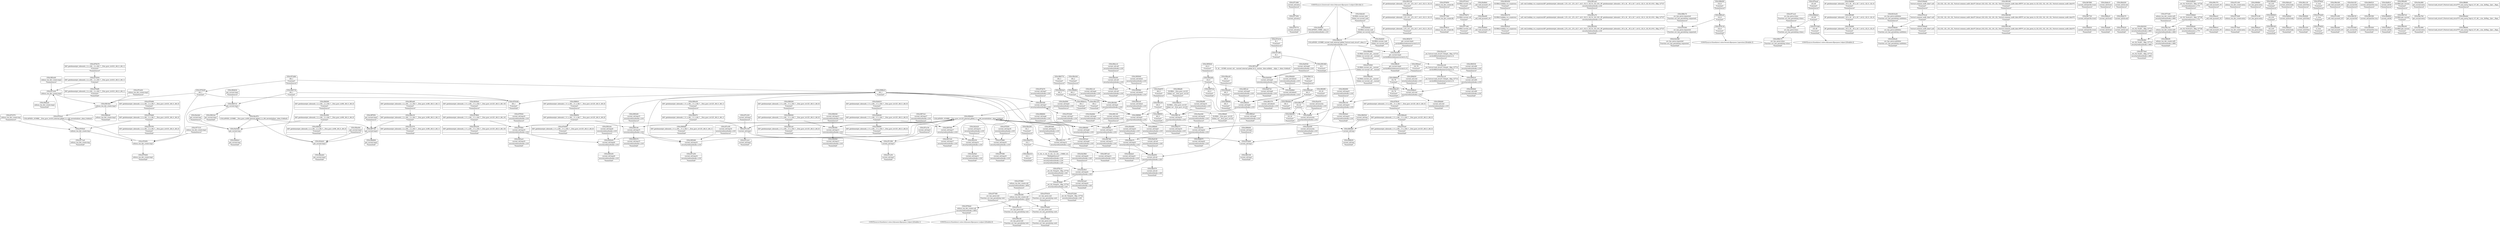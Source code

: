 digraph {
	CE0x3f71d60 [shape=record,shape=Mrecord,label="{CE0x3f71d60|current_sid:entry|*SummSource*}"]
	CE0x3f72830 [shape=record,shape=Mrecord,label="{CE0x3f72830|i64*_getelementptr_inbounds_(_2_x_i64_,_2_x_i64_*___llvm_gcov_ctr410,_i64_0,_i64_1)|*Constant*}"]
	CE0x3f72db0 [shape=record,shape=Mrecord,label="{CE0x3f72db0|i64_1|*Constant*|*SummSource*}"]
	CE0x3f9ab70 [shape=record,shape=Mrecord,label="{CE0x3f9ab70|current_sid:tmp10|security/selinux/hooks.c,218|*SummSink*}"]
	CE0x3f9c0b0 [shape=record,shape=Mrecord,label="{CE0x3f9c0b0|current_sid:tmp4|security/selinux/hooks.c,218}"]
	CE0x3f88cb0 [shape=record,shape=Mrecord,label="{CE0x3f88cb0|selinux_tun_dev_create:tmp3|*SummSink*}"]
	CE0x3f95940 [shape=record,shape=Mrecord,label="{CE0x3f95940|current_sid:tobool|security/selinux/hooks.c,218|*SummSource*}"]
	CE0x3f97b60 [shape=record,shape=Mrecord,label="{CE0x3f97b60|current_sid:tmp12|security/selinux/hooks.c,218|*SummSource*}"]
	CE0x3f92ab0 [shape=record,shape=Mrecord,label="{CE0x3f92ab0|i8*_getelementptr_inbounds_(_25_x_i8_,_25_x_i8_*_.str3,_i32_0,_i32_0)|*Constant*}"]
	CE0x3f843a0 [shape=record,shape=Mrecord,label="{CE0x3f843a0|get_current:tmp1|*SummSink*}"]
	CE0x3f767f0 [shape=record,shape=Mrecord,label="{CE0x3f767f0|i64*_getelementptr_inbounds_(_2_x_i64_,_2_x_i64_*___llvm_gcov_ctr410,_i64_0,_i64_0)|*Constant*|*SummSink*}"]
	CE0x3f84c30 [shape=record,shape=Mrecord,label="{CE0x3f84c30|i64*_getelementptr_inbounds_(_2_x_i64_,_2_x_i64_*___llvm_gcov_ctr98,_i64_0,_i64_1)|*Constant*}"]
	CE0x3fa3630 [shape=record,shape=Mrecord,label="{CE0x3fa3630|get_current:tmp4|./arch/x86/include/asm/current.h,14}"]
	CE0x3f8fb60 [shape=record,shape=Mrecord,label="{CE0x3f8fb60|current_sid:tmp5|security/selinux/hooks.c,218|*SummSink*}"]
	CE0x3fa38c0 [shape=record,shape=Mrecord,label="{CE0x3fa38c0|current_sid:tmp24|security/selinux/hooks.c,220}"]
	CE0x3f770b0 [shape=record,shape=Mrecord,label="{CE0x3f770b0|selinux_tun_dev_create:bb}"]
	"CONST[source:0(mediator),value:2(dynamic)][purpose:{object}][SnkIdx:1]"
	CE0x3f76950 [shape=record,shape=Mrecord,label="{CE0x3f76950|selinux_tun_dev_create:bb|*SummSource*}"]
	"CONST[source:2(external),value:2(dynamic)][purpose:{subject}][SrcIdx:1]"
	CE0x3f92610 [shape=record,shape=Mrecord,label="{CE0x3f92610|i64_3|*Constant*|*SummSink*}"]
	CE0x3faa0d0 [shape=record,shape=Mrecord,label="{CE0x3faa0d0|current_sid:security|security/selinux/hooks.c,218|*SummSink*}"]
	CE0x3fa8ab0 [shape=record,shape=Mrecord,label="{CE0x3fa8ab0|GLOBAL:current_task|Global_var:current_task}"]
	CE0x3f77a90 [shape=record,shape=Mrecord,label="{CE0x3f77a90|GLOBAL:current_sid|*Constant*|*SummSink*}"]
	CE0x3fa8cd0 [shape=record,shape=Mrecord,label="{CE0x3fa8cd0|GLOBAL:current_task|Global_var:current_task|*SummSource*}"]
	CE0x3fab970 [shape=record,shape=Mrecord,label="{CE0x3fab970|i64_0|*Constant*|*SummSource*}"]
	CE0x3f7c330 [shape=record,shape=Mrecord,label="{CE0x3f7c330|current_sid:tmp2}"]
	CE0x3fbee80 [shape=record,shape=Mrecord,label="{CE0x3fbee80|_call_void_mcount()_#3}"]
	CE0x3fa9fc0 [shape=record,shape=Mrecord,label="{CE0x3fa9fc0|current_sid:security|security/selinux/hooks.c,218}"]
	CE0x3fa9380 [shape=record,shape=Mrecord,label="{CE0x3fa9380|current_sid:tmp8|security/selinux/hooks.c,218}"]
	CE0x3f96f90 [shape=record,shape=Mrecord,label="{CE0x3f96f90|i64*_getelementptr_inbounds_(_11_x_i64_,_11_x_i64_*___llvm_gcov_ctr125,_i64_0,_i64_9)|*Constant*|*SummSink*}"]
	CE0x3f93370 [shape=record,shape=Mrecord,label="{CE0x3f93370|GLOBAL:lockdep_rcu_suspicious|*Constant*}"]
	CE0x3f91b50 [shape=record,shape=Mrecord,label="{CE0x3f91b50|_call_void_lockdep_rcu_suspicious(i8*_getelementptr_inbounds_(_25_x_i8_,_25_x_i8_*_.str3,_i32_0,_i32_0),_i32_218,_i8*_getelementptr_inbounds_(_45_x_i8_,_45_x_i8_*_.str12,_i32_0,_i32_0))_#10,_!dbg_!27727|security/selinux/hooks.c,218|*SummSink*}"]
	"CONST[source:0(mediator),value:0(static)][purpose:{operation}][SnkIdx:3]"
	CE0x3f72570 [shape=record,shape=Mrecord,label="{CE0x3f72570|selinux_tun_dev_create:tmp|*SummSource*}"]
	CE0x3f827f0 [shape=record,shape=Mrecord,label="{CE0x3f827f0|i32_22|*Constant*}"]
	CE0x3f7baa0 [shape=record,shape=Mrecord,label="{CE0x3f7baa0|i16_49|*Constant*|*SummSource*}"]
	CE0x3f80ce0 [shape=record,shape=Mrecord,label="{CE0x3f80ce0|i32_8|*Constant*}"]
	CE0x3f74aa0 [shape=record,shape=Mrecord,label="{CE0x3f74aa0|avc_has_perm:tclass|Function::avc_has_perm&Arg::tclass::}"]
	CE0x3f83ca0 [shape=record,shape=Mrecord,label="{CE0x3f83ca0|i64*_getelementptr_inbounds_(_11_x_i64_,_11_x_i64_*___llvm_gcov_ctr125,_i64_0,_i64_6)|*Constant*|*SummSink*}"]
	CE0x3fa6880 [shape=record,shape=Mrecord,label="{CE0x3fa6880|i8*_getelementptr_inbounds_(_45_x_i8_,_45_x_i8_*_.str12,_i32_0,_i32_0)|*Constant*|*SummSource*}"]
	CE0x3fad4b0 [shape=record,shape=Mrecord,label="{CE0x3fad4b0|0:_i32,_4:_i32,_8:_i32,_12:_i32,_:_CMRE_4,8_|*MultipleSource*|security/selinux/hooks.c,218|security/selinux/hooks.c,218|security/selinux/hooks.c,220}"]
	CE0x3f86c70 [shape=record,shape=Mrecord,label="{CE0x3f86c70|avc_has_perm:requested|Function::avc_has_perm&Arg::requested::|*SummSource*}"]
	CE0x3f9c040 [shape=record,shape=Mrecord,label="{CE0x3f9c040|i64_2|*Constant*|*SummSource*}"]
	CE0x3fab6b0 [shape=record,shape=Mrecord,label="{CE0x3fab6b0|current_sid:tmp4|security/selinux/hooks.c,218|*SummSink*}"]
	CE0x3f798d0 [shape=record,shape=Mrecord,label="{CE0x3f798d0|_ret_i32_%tmp24,_!dbg_!27742|security/selinux/hooks.c,220}"]
	CE0x5633e30 [shape=record,shape=Mrecord,label="{CE0x5633e30|avc_has_perm:auditdata|Function::avc_has_perm&Arg::auditdata::|*SummSource*}"]
	CE0x3f93e50 [shape=record,shape=Mrecord,label="{CE0x3f93e50|current_sid:tmp20|security/selinux/hooks.c,218|*SummSink*}"]
	CE0x3fa3370 [shape=record,shape=Mrecord,label="{CE0x3fa3370|i64*_getelementptr_inbounds_(_2_x_i64_,_2_x_i64_*___llvm_gcov_ctr98,_i64_0,_i64_1)|*Constant*|*SummSink*}"]
	CE0x3f76c10 [shape=record,shape=Mrecord,label="{CE0x3f76c10|_ret_i32_%tmp24,_!dbg_!27742|security/selinux/hooks.c,220|*SummSource*}"]
	CE0x3f9b880 [shape=record,shape=Mrecord,label="{CE0x3f9b880|GLOBAL:current_sid.__warned|Global_var:current_sid.__warned|*SummSource*}"]
	CE0x3f7f380 [shape=record,shape=Mrecord,label="{CE0x3f7f380|current_sid:tmp18|security/selinux/hooks.c,218|*SummSink*}"]
	CE0x3f82690 [shape=record,shape=Mrecord,label="{CE0x3f82690|current_sid:tmp21|security/selinux/hooks.c,218|*SummSource*}"]
	CE0x3f86360 [shape=record,shape=Mrecord,label="{CE0x3f86360|i32_(i32,_i32,_i16,_i32,_%struct.common_audit_data*)*_bitcast_(i32_(i32,_i32,_i16,_i32,_%struct.common_audit_data.495*)*_avc_has_perm_to_i32_(i32,_i32,_i16,_i32,_%struct.common_audit_data*)*)|*Constant*}"]
	CE0x3f942c0 [shape=record,shape=Mrecord,label="{CE0x3f942c0|current_sid:call4|security/selinux/hooks.c,218}"]
	CE0x3fb7890 [shape=record,shape=Mrecord,label="{CE0x3fb7890|current_sid:land.lhs.true2|*SummSource*}"]
	CE0x3f93a50 [shape=record,shape=Mrecord,label="{CE0x3f93a50|i64*_getelementptr_inbounds_(_11_x_i64_,_11_x_i64_*___llvm_gcov_ctr125,_i64_0,_i64_10)|*Constant*|*SummSink*}"]
	CE0x3f98d40 [shape=record,shape=Mrecord,label="{CE0x3f98d40|current_sid:tmp1|*SummSource*}"]
	CE0x3f979f0 [shape=record,shape=Mrecord,label="{CE0x3f979f0|current_sid:tmp11|security/selinux/hooks.c,218|*SummSink*}"]
	CE0x3f83fd0 [shape=record,shape=Mrecord,label="{CE0x3f83fd0|current_sid:tmp13|security/selinux/hooks.c,218}"]
	CE0x3fa5440 [shape=record,shape=Mrecord,label="{CE0x3fa5440|get_current:tmp}"]
	CE0x3f82f70 [shape=record,shape=Mrecord,label="{CE0x3f82f70|i64*_getelementptr_inbounds_(_11_x_i64_,_11_x_i64_*___llvm_gcov_ctr125,_i64_0,_i64_1)|*Constant*}"]
	CE0x3f834a0 [shape=record,shape=Mrecord,label="{CE0x3f834a0|current_sid:tmp6|security/selinux/hooks.c,218|*SummSink*}"]
	CE0x3f84040 [shape=record,shape=Mrecord,label="{CE0x3f84040|current_sid:tmp13|security/selinux/hooks.c,218|*SummSource*}"]
	CE0x3fbe070 [shape=record,shape=Mrecord,label="{CE0x3fbe070|i32_1|*Constant*}"]
	CE0x3faa5d0 [shape=record,shape=Mrecord,label="{CE0x3faa5d0|current_sid:tmp22|security/selinux/hooks.c,218|*SummSource*}"]
	CE0x3fa3f00 [shape=record,shape=Mrecord,label="{CE0x3fa3f00|i64*_getelementptr_inbounds_(_2_x_i64_,_2_x_i64_*___llvm_gcov_ctr98,_i64_0,_i64_0)|*Constant*}"]
	CE0x5ef9a40 [shape=record,shape=Mrecord,label="{CE0x5ef9a40|avc_has_perm:auditdata|Function::avc_has_perm&Arg::auditdata::|*SummSink*}"]
	CE0x3f82ea0 [shape=record,shape=Mrecord,label="{CE0x3f82ea0|selinux_tun_dev_create:tmp2|*SummSink*}"]
	CE0x3f83b70 [shape=record,shape=Mrecord,label="{CE0x3f83b70|get_current:tmp4|./arch/x86/include/asm/current.h,14|*SummSource*}"]
	CE0x3f8f1a0 [shape=record,shape=Mrecord,label="{CE0x3f8f1a0|current_sid:tmp9|security/selinux/hooks.c,218|*SummSource*}"]
	CE0x3f97000 [shape=record,shape=Mrecord,label="{CE0x3f97000|current_sid:tmp17|security/selinux/hooks.c,218}"]
	CE0x3fa8e80 [shape=record,shape=Mrecord,label="{CE0x3fa8e80|current_sid:if.end|*SummSink*}"]
	CE0x3fbdb70 [shape=record,shape=Mrecord,label="{CE0x3fbdb70|current_sid:tmp22|security/selinux/hooks.c,218|*SummSink*}"]
	CE0x3f91ae0 [shape=record,shape=Mrecord,label="{CE0x3f91ae0|_call_void_lockdep_rcu_suspicious(i8*_getelementptr_inbounds_(_25_x_i8_,_25_x_i8_*_.str3,_i32_0,_i32_0),_i32_218,_i8*_getelementptr_inbounds_(_45_x_i8_,_45_x_i8_*_.str12,_i32_0,_i32_0))_#10,_!dbg_!27727|security/selinux/hooks.c,218|*SummSource*}"]
	CE0x3f7fce0 [shape=record,shape=Mrecord,label="{CE0x3f7fce0|i64*_getelementptr_inbounds_(_11_x_i64_,_11_x_i64_*___llvm_gcov_ctr125,_i64_0,_i64_0)|*Constant*|*SummSink*}"]
	CE0x3fb4270 [shape=record,shape=Mrecord,label="{CE0x3fb4270|current_sid:do.end}"]
	CE0x3f7f930 [shape=record,shape=Mrecord,label="{CE0x3f7f930|current_sid:tmp19|security/selinux/hooks.c,218|*SummSource*}"]
	CE0x5358bb0 [shape=record,shape=Mrecord,label="{CE0x5358bb0|_ret_i32_%retval.0,_!dbg_!27728|security/selinux/avc.c,775}"]
	CE0x3faa450 [shape=record,shape=Mrecord,label="{CE0x3faa450|current_sid:tmp22|security/selinux/hooks.c,218}"]
	CE0x3f9aec0 [shape=record,shape=Mrecord,label="{CE0x3f9aec0|_call_void_mcount()_#3}"]
	CE0x3f752d0 [shape=record,shape=Mrecord,label="{CE0x3f752d0|selinux_tun_dev_create:entry}"]
	CE0x3fa9720 [shape=record,shape=Mrecord,label="{CE0x3fa9720|current_sid:tmp8|security/selinux/hooks.c,218|*SummSink*}"]
	CE0x3f95200 [shape=record,shape=Mrecord,label="{CE0x3f95200|current_sid:tmp15|security/selinux/hooks.c,218|*SummSource*}"]
	CE0x3f9b6a0 [shape=record,shape=Mrecord,label="{CE0x3f9b6a0|i16_49|*Constant*}"]
	CE0x3f80c70 [shape=record,shape=Mrecord,label="{CE0x3f80c70|avc_has_perm:tclass|Function::avc_has_perm&Arg::tclass::|*SummSink*}"]
	CE0x3f79770 [shape=record,shape=Mrecord,label="{CE0x3f79770|current_sid:entry|*SummSink*}"]
	CE0x3fbdee0 [shape=record,shape=Mrecord,label="{CE0x3fbdee0|current_sid:tmp23|security/selinux/hooks.c,218|*SummSink*}"]
	CE0x3f782d0 [shape=record,shape=Mrecord,label="{CE0x3f782d0|i64_1|*Constant*}"]
	CE0x3f79400 [shape=record,shape=Mrecord,label="{CE0x3f79400|selinux_tun_dev_create:tmp1|*SummSink*}"]
	CE0x3f86600 [shape=record,shape=Mrecord,label="{CE0x3f86600|current_sid:tmp6|security/selinux/hooks.c,218|*SummSource*}"]
	CE0x3f84520 [shape=record,shape=Mrecord,label="{CE0x3f84520|current_sid:tmp|*SummSource*}"]
	CE0x3fa8e10 [shape=record,shape=Mrecord,label="{CE0x3fa8e10|current_sid:if.end|*SummSource*}"]
	CE0x3f93450 [shape=record,shape=Mrecord,label="{CE0x3f93450|GLOBAL:lockdep_rcu_suspicious|*Constant*|*SummSource*}"]
	CE0x3f721d0 [shape=record,shape=Mrecord,label="{CE0x3f721d0|avc_has_perm:entry}"]
	CE0x3f85df0 [shape=record,shape=Mrecord,label="{CE0x3f85df0|i8*_getelementptr_inbounds_(_45_x_i8_,_45_x_i8_*_.str12,_i32_0,_i32_0)|*Constant*}"]
	CE0x3f86fc0 [shape=record,shape=Mrecord,label="{CE0x3f86fc0|i64*_getelementptr_inbounds_(_11_x_i64_,_11_x_i64_*___llvm_gcov_ctr125,_i64_0,_i64_8)|*Constant*|*SummSource*}"]
	CE0x3f77210 [shape=record,shape=Mrecord,label="{CE0x3f77210|selinux_tun_dev_create:tmp1|*SummSource*}"]
	CE0x3f91660 [shape=record,shape=Mrecord,label="{CE0x3f91660|i8_1|*Constant*|*SummSink*}"]
	CE0x3f89840 [shape=record,shape=Mrecord,label="{CE0x3f89840|i32_218|*Constant*}"]
	CE0x3f84bc0 [shape=record,shape=Mrecord,label="{CE0x3f84bc0|avc_has_perm:entry|*SummSink*}"]
	CE0x3f835d0 [shape=record,shape=Mrecord,label="{CE0x3f835d0|current_sid:tmp7|security/selinux/hooks.c,218}"]
	CE0x3f7bf50 [shape=record,shape=Mrecord,label="{CE0x3f7bf50|selinux_tun_dev_create:tmp1}"]
	CE0x3f91f00 [shape=record,shape=Mrecord,label="{CE0x3f91f00|selinux_tun_dev_create:call|security/selinux/hooks.c,4652}"]
	CE0x3f78220 [shape=record,shape=Mrecord,label="{CE0x3f78220|current_sid:do.end|*SummSink*}"]
	CE0x3fb8a40 [shape=record,shape=Mrecord,label="{CE0x3fb8a40|i64*_getelementptr_inbounds_(_11_x_i64_,_11_x_i64_*___llvm_gcov_ctr125,_i64_0,_i64_0)|*Constant*}"]
	CE0x3f91c60 [shape=record,shape=Mrecord,label="{CE0x3f91c60|i32_(i32,_i32,_i16,_i32,_%struct.common_audit_data*)*_bitcast_(i32_(i32,_i32,_i16,_i32,_%struct.common_audit_data.495*)*_avc_has_perm_to_i32_(i32,_i32,_i16,_i32,_%struct.common_audit_data*)*)|*Constant*|*SummSink*}"]
	CE0x3f7f4b0 [shape=record,shape=Mrecord,label="{CE0x3f7f4b0|current_sid:tmp19|security/selinux/hooks.c,218}"]
	CE0x3f83ad0 [shape=record,shape=Mrecord,label="{CE0x3f83ad0|i64*_getelementptr_inbounds_(_2_x_i64_,_2_x_i64_*___llvm_gcov_ctr98,_i64_0,_i64_1)|*Constant*|*SummSource*}"]
	CE0x3f91a70 [shape=record,shape=Mrecord,label="{CE0x3f91a70|_call_void_lockdep_rcu_suspicious(i8*_getelementptr_inbounds_(_25_x_i8_,_25_x_i8_*_.str3,_i32_0,_i32_0),_i32_218,_i8*_getelementptr_inbounds_(_45_x_i8_,_45_x_i8_*_.str12,_i32_0,_i32_0))_#10,_!dbg_!27727|security/selinux/hooks.c,218}"]
	CE0x3f784e0 [shape=record,shape=Mrecord,label="{CE0x3f784e0|selinux_tun_dev_create:call|security/selinux/hooks.c,4652|*SummSink*}"]
	CE0x3fb0ac0 [shape=record,shape=Mrecord,label="{CE0x3fb0ac0|current_sid:do.body|*SummSink*}"]
	CE0x3f80d50 [shape=record,shape=Mrecord,label="{CE0x3f80d50|i32_8|*Constant*|*SummSource*}"]
	CE0x3fb3020 [shape=record,shape=Mrecord,label="{CE0x3fb3020|_ret_i32_%call1,_!dbg_!27714|security/selinux/hooks.c,4661|*SummSource*}"]
	CE0x3f90000 [shape=record,shape=Mrecord,label="{CE0x3f90000|i64*_getelementptr_inbounds_(_11_x_i64_,_11_x_i64_*___llvm_gcov_ctr125,_i64_0,_i64_6)|*Constant*}"]
	CE0x3f79b70 [shape=record,shape=Mrecord,label="{CE0x3f79b70|GLOBAL:current_sid|*Constant*}"]
	CE0x3f9dc30 [shape=record,shape=Mrecord,label="{CE0x3f9dc30|COLLAPSED:_GCMRE_current_task_external_global_%struct.task_struct*:_elem_0::|security/selinux/hooks.c,218}"]
	CE0x3facc20 [shape=record,shape=Mrecord,label="{CE0x3facc20|_ret_%struct.task_struct*_%tmp4,_!dbg_!27714|./arch/x86/include/asm/current.h,14}"]
	CE0x3fb1c30 [shape=record,shape=Mrecord,label="{CE0x3fb1c30|current_sid:if.then|*SummSource*}"]
	CE0x3f7ce50 [shape=record,shape=Mrecord,label="{CE0x3f7ce50|current_sid:tmp16|security/selinux/hooks.c,218|*SummSink*}"]
	CE0x5358b40 [shape=record,shape=Mrecord,label="{CE0x5358b40|avc_has_perm:auditdata|Function::avc_has_perm&Arg::auditdata::}"]
	CE0x3faa030 [shape=record,shape=Mrecord,label="{CE0x3faa030|current_sid:security|security/selinux/hooks.c,218|*SummSource*}"]
	CE0x3f862f0 [shape=record,shape=Mrecord,label="{CE0x3f862f0|selinux_tun_dev_create:call1|security/selinux/hooks.c,4661|*SummSink*}"]
	CE0x3f77e00 [shape=record,shape=Mrecord,label="{CE0x3f77e00|selinux_tun_dev_create:call1|security/selinux/hooks.c,4661|*SummSource*}"]
	CE0x3fbe650 [shape=record,shape=Mrecord,label="{CE0x3fbe650|current_sid:sid|security/selinux/hooks.c,220}"]
	CE0x3f9a9f0 [shape=record,shape=Mrecord,label="{CE0x3f9a9f0|current_sid:tmp10|security/selinux/hooks.c,218|*SummSource*}"]
	CE0x3f9c230 [shape=record,shape=Mrecord,label="{CE0x3f9c230|i64_0|*Constant*}"]
	CE0x3fa68f0 [shape=record,shape=Mrecord,label="{CE0x3fa68f0|i8*_getelementptr_inbounds_(_45_x_i8_,_45_x_i8_*_.str12,_i32_0,_i32_0)|*Constant*|*SummSink*}"]
	CE0x3f722b0 [shape=record,shape=Mrecord,label="{CE0x3f722b0|_ret_i32_%tmp24,_!dbg_!27742|security/selinux/hooks.c,220|*SummSink*}"]
	CE0x3f81570 [shape=record,shape=Mrecord,label="{CE0x3f81570|current_sid:tobool1|security/selinux/hooks.c,218|*SummSink*}"]
	CE0x3f84fb0 [shape=record,shape=Mrecord,label="{CE0x3f84fb0|avc_has_perm:entry|*SummSource*}"]
	CE0x3f9eab0 [shape=record,shape=Mrecord,label="{CE0x3f9eab0|i64_5|*Constant*}"]
	CE0x3f9c370 [shape=record,shape=Mrecord,label="{CE0x3f9c370|_call_void_mcount()_#3|*SummSource*}"]
	CE0x3fad560 [shape=record,shape=Mrecord,label="{CE0x3fad560|current_sid:tmp5|security/selinux/hooks.c,218|*SummSource*}"]
	CE0x3f847c0 [shape=record,shape=Mrecord,label="{CE0x3f847c0|get_current:tmp1}"]
	CE0x3f7b950 [shape=record,shape=Mrecord,label="{CE0x3f7b950|i64*_getelementptr_inbounds_(_11_x_i64_,_11_x_i64_*___llvm_gcov_ctr125,_i64_0,_i64_8)|*Constant*|*SummSink*}"]
	CE0x3f98b50 [shape=record,shape=Mrecord,label="{CE0x3f98b50|current_sid:tmp|*SummSink*}"]
	CE0x3f76480 [shape=record,shape=Mrecord,label="{CE0x3f76480|i64*_getelementptr_inbounds_(_2_x_i64_,_2_x_i64_*___llvm_gcov_ctr410,_i64_0,_i64_0)|*Constant*|*SummSource*}"]
	CE0x3f768a0 [shape=record,shape=Mrecord,label="{CE0x3f768a0|avc_has_perm:ssid|Function::avc_has_perm&Arg::ssid::|*SummSink*}"]
	CE0x3fb1d30 [shape=record,shape=Mrecord,label="{CE0x3fb1d30|current_sid:if.then|*SummSink*}"]
	CE0x3f83a00 [shape=record,shape=Mrecord,label="{CE0x3f83a00|selinux_tun_dev_create:tmp2|*SummSource*}"]
	CE0x3fa9540 [shape=record,shape=Mrecord,label="{CE0x3fa9540|current_sid:tmp8|security/selinux/hooks.c,218|*SummSource*}"]
	CE0x3fa9cf0 [shape=record,shape=Mrecord,label="{CE0x3fa9cf0|i32_22|*Constant*|*SummSink*}"]
	CE0x5c8c580 [shape=record,shape=Mrecord,label="{CE0x5c8c580|avc_has_perm:requested|Function::avc_has_perm&Arg::requested::|*SummSink*}"]
	CE0x3f95190 [shape=record,shape=Mrecord,label="{CE0x3f95190|current_sid:tmp15|security/selinux/hooks.c,218}"]
	CE0x3f93b30 [shape=record,shape=Mrecord,label="{CE0x3f93b30|current_sid:tmp20|security/selinux/hooks.c,218}"]
	CE0x3f90a50 [shape=record,shape=Mrecord,label="{CE0x3f90a50|i64*_getelementptr_inbounds_(_11_x_i64_,_11_x_i64_*___llvm_gcov_ctr125,_i64_0,_i64_1)|*Constant*|*SummSource*}"]
	CE0x3f92ce0 [shape=record,shape=Mrecord,label="{CE0x3f92ce0|current_sid:tobool|security/selinux/hooks.c,218|*SummSink*}"]
	CE0x3f7ec10 [shape=record,shape=Mrecord,label="{CE0x3f7ec10|avc_has_perm:tsid|Function::avc_has_perm&Arg::tsid::}"]
	CE0x3f7b6a0 [shape=record,shape=Mrecord,label="{CE0x3f7b6a0|i1_true|*Constant*|*SummSource*}"]
	CE0x3f7a1f0 [shape=record,shape=Mrecord,label="{CE0x3f7a1f0|current_sid:tmp3|*SummSink*}"]
	CE0x3f97430 [shape=record,shape=Mrecord,label="{CE0x3f97430|current_sid:tmp17|security/selinux/hooks.c,218|*SummSink*}"]
	CE0x3f7c430 [shape=record,shape=Mrecord,label="{CE0x3f7c430|current_sid:tmp2|*SummSource*}"]
	CE0x3f77bf0 [shape=record,shape=Mrecord,label="{CE0x3f77bf0|avc_has_perm:tsid|Function::avc_has_perm&Arg::tsid::|*SummSource*}"]
	CE0x3f7a300 [shape=record,shape=Mrecord,label="{CE0x3f7a300|_call_void_mcount()_#3}"]
	CE0x3fa3c50 [shape=record,shape=Mrecord,label="{CE0x3fa3c50|get_current:bb|*SummSource*}"]
	CE0x3fb6510 [shape=record,shape=Mrecord,label="{CE0x3fb6510|current_sid:land.lhs.true|*SummSource*}"]
	CE0x3fbede0 [shape=record,shape=Mrecord,label="{CE0x3fbede0|get_current:tmp3|*SummSink*}"]
	CE0x3f924a0 [shape=record,shape=Mrecord,label="{CE0x3f924a0|i64_3|*Constant*}"]
	CE0x3f7d3d0 [shape=record,shape=Mrecord,label="{CE0x3f7d3d0|current_sid:tmp7|security/selinux/hooks.c,218|*SummSink*}"]
	CE0x3f95480 [shape=record,shape=Mrecord,label="{CE0x3f95480|current_sid:tmp16|security/selinux/hooks.c,218}"]
	CE0x3f94d20 [shape=record,shape=Mrecord,label="{CE0x3f94d20|current_sid:tobool1|security/selinux/hooks.c,218|*SummSource*}"]
	CE0x3f97ce0 [shape=record,shape=Mrecord,label="{CE0x3f97ce0|current_sid:tmp12|security/selinux/hooks.c,218|*SummSink*}"]
	CE0x3f8f850 [shape=record,shape=Mrecord,label="{CE0x3f8f850|i64_0|*Constant*|*SummSink*}"]
	CE0x3f8a440 [shape=record,shape=Mrecord,label="{CE0x3f8a440|current_sid:call|security/selinux/hooks.c,218}"]
	CE0x3f9ba00 [shape=record,shape=Mrecord,label="{CE0x3f9ba00|GLOBAL:current_sid.__warned|Global_var:current_sid.__warned|*SummSink*}"]
	CE0x3f9ddd0 [shape=record,shape=Mrecord,label="{CE0x3f9ddd0|current_sid:cred|security/selinux/hooks.c,218|*SummSink*}"]
	CE0x3f78430 [shape=record,shape=Mrecord,label="{CE0x3f78430|avc_has_perm:ssid|Function::avc_has_perm&Arg::ssid::|*SummSource*}"]
	CE0x3f8f980 [shape=record,shape=Mrecord,label="{CE0x3f8f980|current_sid:tmp5|security/selinux/hooks.c,218}"]
	CE0x3f83190 [shape=record,shape=Mrecord,label="{CE0x3f83190|current_sid:tmp1|*SummSink*}"]
	CE0x3f9c120 [shape=record,shape=Mrecord,label="{CE0x3f9c120|i64_2|*Constant*|*SummSink*}"]
	CE0x3f7ed20 [shape=record,shape=Mrecord,label="{CE0x3f7ed20|selinux_tun_dev_create:tmp3|*SummSource*}"]
	CE0x3f78380 [shape=record,shape=Mrecord,label="{CE0x3f78380|avc_has_perm:requested|Function::avc_has_perm&Arg::requested::}"]
	CE0x3f724c0 [shape=record,shape=Mrecord,label="{CE0x3f724c0|GLOBAL:current_sid|*Constant*|*SummSource*}"]
	CE0x3f7f800 [shape=record,shape=Mrecord,label="{CE0x3f7f800|i64*_getelementptr_inbounds_(_11_x_i64_,_11_x_i64_*___llvm_gcov_ctr125,_i64_0,_i64_10)|*Constant*}"]
	CE0x3f7c160 [shape=record,shape=Mrecord,label="{CE0x3f7c160|selinux_tun_dev_create:entry|*SummSource*}"]
	CE0x5358a60 [shape=record,shape=Mrecord,label="{CE0x5358a60|%struct.common_audit_data*_null|*Constant*|*SummSource*}"]
	CE0x3f71ec0 [shape=record,shape=Mrecord,label="{CE0x3f71ec0|avc_has_perm:tclass|Function::avc_has_perm&Arg::tclass::|*SummSource*}"]
	CE0x3fd4730 [shape=record,shape=Mrecord,label="{CE0x3fd4730|i64_1|*Constant*}"]
	CE0x3f95640 [shape=record,shape=Mrecord,label="{CE0x3f95640|i32_0|*Constant*|*SummSource*}"]
	CE0x3fbf150 [shape=record,shape=Mrecord,label="{CE0x3fbf150|get_current:bb}"]
	CE0x3f86480 [shape=record,shape=Mrecord,label="{CE0x3f86480|current_sid:tmp6|security/selinux/hooks.c,218}"]
	CE0x3fb7720 [shape=record,shape=Mrecord,label="{CE0x3fb7720|current_sid:land.lhs.true2}"]
	CE0x3f984c0 [shape=record,shape=Mrecord,label="{CE0x3f984c0|_call_void_mcount()_#3|*SummSink*}"]
	CE0x3f94530 [shape=record,shape=Mrecord,label="{CE0x3f94530|current_sid:call4|security/selinux/hooks.c,218|*SummSource*}"]
	CE0x3fb0a20 [shape=record,shape=Mrecord,label="{CE0x3fb0a20|current_sid:do.body|*SummSource*}"]
	CE0x3f76f60 [shape=record,shape=Mrecord,label="{CE0x3f76f60|selinux_tun_dev_create:call|security/selinux/hooks.c,4652|*SummSource*}"]
	CE0x3fcbdc0 [shape=record,shape=Mrecord,label="{CE0x3fcbdc0|get_current:tmp3}"]
	CE0x3f776e0 [shape=record,shape=Mrecord,label="{CE0x3f776e0|selinux_tun_dev_create:entry|*SummSink*}"]
	CE0x3f89a60 [shape=record,shape=Mrecord,label="{CE0x3f89a60|i32_218|*Constant*|*SummSource*}"]
	CE0x3f7cf80 [shape=record,shape=Mrecord,label="{CE0x3f7cf80|i8_1|*Constant*}"]
	CE0x3fa96b0 [shape=record,shape=Mrecord,label="{CE0x3fa96b0|current_sid:tobool1|security/selinux/hooks.c,218}"]
	CE0x3faf810 [shape=record,shape=Mrecord,label="{CE0x3faf810|current_sid:bb|*SummSource*}"]
	CE0x3f9bfb0 [shape=record,shape=Mrecord,label="{CE0x3f9bfb0|i64_2|*Constant*}"]
	CE0x3ff77e0 [shape=record,shape=Mrecord,label="{CE0x3ff77e0|get_current:tmp2}"]
	CE0x3f840b0 [shape=record,shape=Mrecord,label="{CE0x3f840b0|current_sid:tmp13|security/selinux/hooks.c,218|*SummSink*}"]
	CE0x3f84620 [shape=record,shape=Mrecord,label="{CE0x3f84620|COLLAPSED:_GCMRE___llvm_gcov_ctr125_internal_global_11_x_i64_zeroinitializer:_elem_0:default:}"]
	CE0x5ef9ab0 [shape=record,shape=Mrecord,label="{CE0x5ef9ab0|_ret_i32_%retval.0,_!dbg_!27728|security/selinux/avc.c,775|*SummSink*}"]
	CE0x3fbe290 [shape=record,shape=Mrecord,label="{CE0x3fbe290|i32_1|*Constant*|*SummSource*}"]
	CE0x3fa5c50 [shape=record,shape=Mrecord,label="{CE0x3fa5c50|current_sid:tmp14|security/selinux/hooks.c,218}"]
	CE0x3f939a0 [shape=record,shape=Mrecord,label="{CE0x3f939a0|i64*_getelementptr_inbounds_(_11_x_i64_,_11_x_i64_*___llvm_gcov_ctr125,_i64_0,_i64_10)|*Constant*|*SummSource*}"]
	CE0x3f8efc0 [shape=record,shape=Mrecord,label="{CE0x3f8efc0|current_sid:tmp9|security/selinux/hooks.c,218}"]
	CE0x3f9d9c0 [shape=record,shape=Mrecord,label="{CE0x3f9d9c0|i32_78|*Constant*}"]
	CE0x3fbf280 [shape=record,shape=Mrecord,label="{CE0x3fbf280|i64*_getelementptr_inbounds_(_2_x_i64_,_2_x_i64_*___llvm_gcov_ctr98,_i64_0,_i64_0)|*Constant*|*SummSource*}"]
	CE0x3fa3dd0 [shape=record,shape=Mrecord,label="{CE0x3fa3dd0|get_current:bb|*SummSink*}"]
	CE0x3f98bc0 [shape=record,shape=Mrecord,label="{CE0x3f98bc0|i64_1|*Constant*}"]
	CE0x3f7e8c0 [shape=record,shape=Mrecord,label="{CE0x3f7e8c0|current_sid:call|security/selinux/hooks.c,218|*SummSink*}"]
	CE0x3f947e0 [shape=record,shape=Mrecord,label="{CE0x3f947e0|GLOBAL:get_current|*Constant*}"]
	CE0x3f84830 [shape=record,shape=Mrecord,label="{CE0x3f84830|get_current:tmp1|*SummSource*}"]
	CE0x3f76270 [shape=record,shape=Mrecord,label="{CE0x3f76270|i64*_getelementptr_inbounds_(_2_x_i64_,_2_x_i64_*___llvm_gcov_ctr410,_i64_0,_i64_1)|*Constant*|*SummSource*}"]
	CE0x3fa3aa0 [shape=record,shape=Mrecord,label="{CE0x3fa3aa0|current_sid:tmp24|security/selinux/hooks.c,220|*SummSink*}"]
	CE0x3f90200 [shape=record,shape=Mrecord,label="{CE0x3f90200|i64*_getelementptr_inbounds_(_11_x_i64_,_11_x_i64_*___llvm_gcov_ctr125,_i64_0,_i64_6)|*Constant*|*SummSource*}"]
	CE0x3f8fa80 [shape=record,shape=Mrecord,label="{CE0x3f8fa80|GLOBAL:__llvm_gcov_ctr125|Global_var:__llvm_gcov_ctr125|*SummSource*}"]
	CE0x3f76130 [shape=record,shape=Mrecord,label="{CE0x3f76130|i32_8|*Constant*|*SummSink*}"]
	CE0x3f93ac0 [shape=record,shape=Mrecord,label="{CE0x3f93ac0|current_sid:tmp19|security/selinux/hooks.c,218|*SummSink*}"]
	CE0x3fac7b0 [shape=record,shape=Mrecord,label="{CE0x3fac7b0|get_current:entry}"]
	CE0x3fb8930 [shape=record,shape=Mrecord,label="{CE0x3fb8930|current_sid:land.lhs.true2|*SummSink*}"]
	CE0x3f79610 [shape=record,shape=Mrecord,label="{CE0x3f79610|selinux_tun_dev_create:bb|*SummSink*}"]
	CE0x3ff8cf0 [shape=record,shape=Mrecord,label="{CE0x3ff8cf0|get_current:tmp4|./arch/x86/include/asm/current.h,14|*SummSink*}"]
	CE0x3f77d50 [shape=record,shape=Mrecord,label="{CE0x3f77d50|current_sid:entry}"]
	CE0x3fd46c0 [shape=record,shape=Mrecord,label="{CE0x3fd46c0|get_current:tmp|*SummSink*}"]
	CE0x3f9a1c0 [shape=record,shape=Mrecord,label="{CE0x3f9a1c0|current_sid:call|security/selinux/hooks.c,218|*SummSource*}"]
	CE0x5ef9b20 [shape=record,shape=Mrecord,label="{CE0x5ef9b20|_ret_i32_%retval.0,_!dbg_!27728|security/selinux/avc.c,775|*SummSource*}"]
	CE0x3f9da30 [shape=record,shape=Mrecord,label="{CE0x3f9da30|i32_78|*Constant*|*SummSink*}"]
	CE0x3f97ee0 [shape=record,shape=Mrecord,label="{CE0x3f97ee0|0:_i8,_:_GCMR_current_sid.__warned_internal_global_i8_0,_section_.data.unlikely_,_align_1:_elem_0:default:}"]
	CE0x3f765e0 [shape=record,shape=Mrecord,label="{CE0x3f765e0|selinux_tun_dev_create:tmp}"]
	CE0x3fbdd60 [shape=record,shape=Mrecord,label="{CE0x3fbdd60|current_sid:tmp23|security/selinux/hooks.c,218|*SummSource*}"]
	CE0x3fed8e0 [shape=record,shape=Mrecord,label="{CE0x3fed8e0|_call_void_mcount()_#3|*SummSource*}"]
	CE0x3f7d150 [shape=record,shape=Mrecord,label="{CE0x3f7d150|i8_1|*Constant*|*SummSource*}"]
	CE0x3faf8e0 [shape=record,shape=Mrecord,label="{CE0x3faf8e0|current_sid:bb|*SummSink*}"]
	CE0x3fa39b0 [shape=record,shape=Mrecord,label="{CE0x3fa39b0|current_sid:tmp24|security/selinux/hooks.c,220|*SummSource*}"]
	CE0x3f96ec0 [shape=record,shape=Mrecord,label="{CE0x3f96ec0|current_sid:if.end}"]
	CE0x3f94a80 [shape=record,shape=Mrecord,label="{CE0x3f94a80|GLOBAL:get_current|*Constant*|*SummSource*}"]
	CE0x3f94c00 [shape=record,shape=Mrecord,label="{CE0x3f94c00|GLOBAL:get_current|*Constant*|*SummSink*}"]
	CE0x3f7b4d0 [shape=record,shape=Mrecord,label="{CE0x3f7b4d0|i1_true|*Constant*}"]
	CE0x3f844b0 [shape=record,shape=Mrecord,label="{CE0x3f844b0|current_sid:tmp}"]
	CE0x3f9ec60 [shape=record,shape=Mrecord,label="{CE0x3f9ec60|avc_has_perm:tsid|Function::avc_has_perm&Arg::tsid::|*SummSink*}"]
	CE0x3f77ca0 [shape=record,shape=Mrecord,label="{CE0x3f77ca0|selinux_tun_dev_create:tmp|*SummSink*}"]
	CE0x3f7c2c0 [shape=record,shape=Mrecord,label="{CE0x3f7c2c0|current_sid:tmp2|*SummSink*}"]
	CE0x3f7f060 [shape=record,shape=Mrecord,label="{CE0x3f7f060|current_sid:tmp18|security/selinux/hooks.c,218}"]
	CE0x3f8f090 [shape=record,shape=Mrecord,label="{CE0x3f8f090|i64_5|*Constant*|*SummSink*}"]
	CE0x3f8f130 [shape=record,shape=Mrecord,label="{CE0x3f8f130|current_sid:tmp10|security/selinux/hooks.c,218}"]
	CE0x3f931d0 [shape=record,shape=Mrecord,label="{CE0x3f931d0|i8*_getelementptr_inbounds_(_25_x_i8_,_25_x_i8_*_.str3,_i32_0,_i32_0)|*Constant*|*SummSource*}"]
	CE0x3ff8df0 [shape=record,shape=Mrecord,label="{CE0x3ff8df0|%struct.task_struct*_(%struct.task_struct**)*_asm_movq_%gs:$_1:P_,$0_,_r,im,_dirflag_,_fpsr_,_flags_|*SummSource*}"]
	CE0x3f7c590 [shape=record,shape=Mrecord,label="{CE0x3f7c590|current_sid:tmp3}"]
	CE0x3fa8d40 [shape=record,shape=Mrecord,label="{CE0x3fa8d40|GLOBAL:current_task|Global_var:current_task|*SummSink*}"]
	CE0x3faccc0 [shape=record,shape=Mrecord,label="{CE0x3faccc0|_ret_%struct.task_struct*_%tmp4,_!dbg_!27714|./arch/x86/include/asm/current.h,14|*SummSink*}"]
	CE0x3fb5400 [shape=record,shape=Mrecord,label="{CE0x3fb5400|current_sid:land.lhs.true|*SummSink*}"]
	CE0x3f86f50 [shape=record,shape=Mrecord,label="{CE0x3f86f50|i64*_getelementptr_inbounds_(_11_x_i64_,_11_x_i64_*___llvm_gcov_ctr125,_i64_0,_i64_8)|*Constant*}"]
	CE0x3f93260 [shape=record,shape=Mrecord,label="{CE0x3f93260|i8*_getelementptr_inbounds_(_25_x_i8_,_25_x_i8_*_.str3,_i32_0,_i32_0)|*Constant*|*SummSink*}"]
	CE0x3f829f0 [shape=record,shape=Mrecord,label="{CE0x3f829f0|i32_22|*Constant*|*SummSource*}"]
	CE0x3f8d990 [shape=record,shape=Mrecord,label="{CE0x3f8d990|get_current:tmp2|*SummSink*}"]
	CE0x3f73c40 [shape=record,shape=Mrecord,label="{CE0x3f73c40|selinux_tun_dev_create:tmp2}"]
	CE0x3fbed40 [shape=record,shape=Mrecord,label="{CE0x3fbed40|get_current:tmp3|*SummSource*}"]
	CE0x3fbe410 [shape=record,shape=Mrecord,label="{CE0x3fbe410|i32_1|*Constant*|*SummSink*}"]
	CE0x3f8a4b0 [shape=record,shape=Mrecord,label="{CE0x3f8a4b0|_call_void_mcount()_#3|*SummSink*}"]
	CE0x38770e0 [shape=record,shape=Mrecord,label="{CE0x38770e0|_ret_i32_%call1,_!dbg_!27714|security/selinux/hooks.c,4661|*SummSink*}"]
	CE0x3fb0b90 [shape=record,shape=Mrecord,label="{CE0x3fb0b90|current_sid:if.then}"]
	CE0x3f8a3d0 [shape=record,shape=Mrecord,label="{CE0x3f8a3d0|_call_void_mcount()_#3|*SummSource*}"]
	CE0x3fbda70 [shape=record,shape=Mrecord,label="{CE0x3fbda70|current_sid:tmp23|security/selinux/hooks.c,218}"]
	CE0x3f7cc90 [shape=record,shape=Mrecord,label="{CE0x3f7cc90|current_sid:tmp16|security/selinux/hooks.c,218|*SummSource*}"]
	CE0x3fbe570 [shape=record,shape=Mrecord,label="{CE0x3fbe570|current_sid:sid|security/selinux/hooks.c,220|*SummSink*}"]
	CE0x3fa6b40 [shape=record,shape=Mrecord,label="{CE0x3fa6b40|i64*_getelementptr_inbounds_(_11_x_i64_,_11_x_i64_*___llvm_gcov_ctr125,_i64_0,_i64_9)|*Constant*}"]
	CE0x3f7bdf0 [shape=record,shape=Mrecord,label="{CE0x3f7bdf0|i64*_getelementptr_inbounds_(_2_x_i64_,_2_x_i64_*___llvm_gcov_ctr410,_i64_0,_i64_1)|*Constant*|*SummSink*}"]
	CE0x3f79eb0 [shape=record,shape=Mrecord,label="{CE0x3f79eb0|current_sid:tmp1}"]
	CE0x3f973c0 [shape=record,shape=Mrecord,label="{CE0x3f973c0|current_sid:tmp17|security/selinux/hooks.c,218|*SummSource*}"]
	CE0x3f7f200 [shape=record,shape=Mrecord,label="{CE0x3f7f200|current_sid:tmp18|security/selinux/hooks.c,218|*SummSource*}"]
	CE0x3faca10 [shape=record,shape=Mrecord,label="{CE0x3faca10|_ret_%struct.task_struct*_%tmp4,_!dbg_!27714|./arch/x86/include/asm/current.h,14|*SummSource*}"]
	CE0x3f9e7c0 [shape=record,shape=Mrecord,label="{CE0x3f9e7c0|i64_4|*Constant*|*SummSource*}"]
	CE0x3f95270 [shape=record,shape=Mrecord,label="{CE0x3f95270|current_sid:tmp15|security/selinux/hooks.c,218|*SummSink*}"]
	CE0x3fa9eb0 [shape=record,shape=Mrecord,label="{CE0x3fa9eb0|COLLAPSED:_CMRE:_elem_0::|security/selinux/hooks.c,218}"]
	CE0x3f8faf0 [shape=record,shape=Mrecord,label="{CE0x3f8faf0|GLOBAL:__llvm_gcov_ctr125|Global_var:__llvm_gcov_ctr125|*SummSink*}"]
	CE0x3f7a150 [shape=record,shape=Mrecord,label="{CE0x3f7a150|current_sid:tmp3|*SummSource*}"]
	CE0x3fad140 [shape=record,shape=Mrecord,label="{CE0x3fad140|current_sid:sid|security/selinux/hooks.c,220|*SummSource*}"]
	CE0x3fbf4a0 [shape=record,shape=Mrecord,label="{CE0x3fbf4a0|i64*_getelementptr_inbounds_(_2_x_i64_,_2_x_i64_*___llvm_gcov_ctr98,_i64_0,_i64_0)|*Constant*|*SummSink*}"]
	CE0x3f9e140 [shape=record,shape=Mrecord,label="{CE0x3f9e140|current_sid:tmp21|security/selinux/hooks.c,218}"]
	CE0x3faf9a0 [shape=record,shape=Mrecord,label="{CE0x3faf9a0|current_sid:do.body}"]
	CE0x3f9ede0 [shape=record,shape=Mrecord,label="{CE0x3f9ede0|%struct.task_struct*_(%struct.task_struct**)*_asm_movq_%gs:$_1:P_,$0_,_r,im,_dirflag_,_fpsr_,_flags_}"]
	"CONST[source:0(mediator),value:2(dynamic)][purpose:{object}][SnkIdx:2]"
	CE0x3f8a1b0 [shape=record,shape=Mrecord,label="{CE0x3f8a1b0|selinux_tun_dev_create:call1|security/selinux/hooks.c,4661}"]
	CE0x3fa5fa0 [shape=record,shape=Mrecord,label="{CE0x3fa5fa0|current_sid:tmp14|security/selinux/hooks.c,218|*SummSink*}"]
	CE0x3ff7850 [shape=record,shape=Mrecord,label="{CE0x3ff7850|get_current:tmp2|*SummSource*}"]
	CE0x3f792a0 [shape=record,shape=Mrecord,label="{CE0x3f792a0|COLLAPSED:_GCMRE___llvm_gcov_ctr410_internal_global_2_x_i64_zeroinitializer:_elem_0:default:}"]
	CE0x3f93cb0 [shape=record,shape=Mrecord,label="{CE0x3f93cb0|current_sid:tmp20|security/selinux/hooks.c,218|*SummSource*}"]
	CE0x3f7d500 [shape=record,shape=Mrecord,label="{CE0x3f7d500|GLOBAL:current_sid.__warned|Global_var:current_sid.__warned}"]
	CE0x3f761a0 [shape=record,shape=Mrecord,label="{CE0x3f761a0|%struct.common_audit_data*_null|*Constant*}"]
	CE0x3f946b0 [shape=record,shape=Mrecord,label="{CE0x3f946b0|current_sid:call4|security/selinux/hooks.c,218|*SummSink*}"]
	CE0x3fed9e0 [shape=record,shape=Mrecord,label="{CE0x3fed9e0|_call_void_mcount()_#3|*SummSink*}"]
	CE0x3f959b0 [shape=record,shape=Mrecord,label="{CE0x3f959b0|current_sid:tobool|security/selinux/hooks.c,218}"]
	"CONST[source:0(mediator),value:2(dynamic)][purpose:{subject}][SnkIdx:0]"
	CE0x3fa6d10 [shape=record,shape=Mrecord,label="{CE0x3fa6d10|i64*_getelementptr_inbounds_(_11_x_i64_,_11_x_i64_*___llvm_gcov_ctr125,_i64_0,_i64_9)|*Constant*|*SummSource*}"]
	CE0x3f9dd30 [shape=record,shape=Mrecord,label="{CE0x3f9dd30|current_sid:cred|security/selinux/hooks.c,218|*SummSource*}"]
	CE0x3f811f0 [shape=record,shape=Mrecord,label="{CE0x3f811f0|current_sid:tmp11|security/selinux/hooks.c,218|*SummSource*}"]
	CE0x3f9ea40 [shape=record,shape=Mrecord,label="{CE0x3f9ea40|i64_5|*Constant*|*SummSource*}"]
	CE0x3fac860 [shape=record,shape=Mrecord,label="{CE0x3fac860|get_current:entry|*SummSource*}"]
	CE0x3ff8e80 [shape=record,shape=Mrecord,label="{CE0x3ff8e80|%struct.task_struct*_(%struct.task_struct**)*_asm_movq_%gs:$_1:P_,$0_,_r,im,_dirflag_,_fpsr_,_flags_|*SummSink*}"]
	CE0x3f934c0 [shape=record,shape=Mrecord,label="{CE0x3f934c0|GLOBAL:lockdep_rcu_suspicious|*Constant*|*SummSink*}"]
	CE0x3f91bf0 [shape=record,shape=Mrecord,label="{CE0x3f91bf0|i32_(i32,_i32,_i16,_i32,_%struct.common_audit_data*)*_bitcast_(i32_(i32,_i32,_i16,_i32,_%struct.common_audit_data.495*)*_avc_has_perm_to_i32_(i32,_i32,_i16,_i32,_%struct.common_audit_data*)*)|*Constant*|*SummSource*}"]
	CE0x3f763d0 [shape=record,shape=Mrecord,label="{CE0x3f763d0|i64_1|*Constant*|*SummSink*}"]
	CE0x3fec8e0 [shape=record,shape=Mrecord,label="{CE0x3fec8e0|get_current:tmp|*SummSource*}"]
	CE0x3f90bb0 [shape=record,shape=Mrecord,label="{CE0x3f90bb0|i64*_getelementptr_inbounds_(_11_x_i64_,_11_x_i64_*___llvm_gcov_ctr125,_i64_0,_i64_1)|*Constant*|*SummSink*}"]
	CE0x3fa5e20 [shape=record,shape=Mrecord,label="{CE0x3fa5e20|current_sid:tmp14|security/selinux/hooks.c,218|*SummSource*}"]
	CE0x3f81370 [shape=record,shape=Mrecord,label="{CE0x3f81370|current_sid:tmp12|security/selinux/hooks.c,218}"]
	CE0x3f957a0 [shape=record,shape=Mrecord,label="{CE0x3f957a0|i32_0|*Constant*|*SummSink*}"]
	CE0x3f8f2a0 [shape=record,shape=Mrecord,label="{CE0x3f8f2a0|current_sid:tmp9|security/selinux/hooks.c,218|*SummSink*}"]
	CE0x3f828e0 [shape=record,shape=Mrecord,label="{CE0x3f828e0|current_sid:tmp21|security/selinux/hooks.c,218|*SummSink*}"]
	CE0x3fb5390 [shape=record,shape=Mrecord,label="{CE0x3fb5390|current_sid:land.lhs.true}"]
	CE0x3f72360 [shape=record,shape=Mrecord,label="{CE0x3f72360|i16_49|*Constant*|*SummSink*}"]
	CE0x3f9c1c0 [shape=record,shape=Mrecord,label="{CE0x3f9c1c0|current_sid:tmp4|security/selinux/hooks.c,218|*SummSource*}"]
	CE0x3fac980 [shape=record,shape=Mrecord,label="{CE0x3fac980|get_current:entry|*SummSink*}"]
	CE0x3f78dd0 [shape=record,shape=Mrecord,label="{CE0x3f78dd0|i64*_getelementptr_inbounds_(_2_x_i64_,_2_x_i64_*___llvm_gcov_ctr410,_i64_0,_i64_0)|*Constant*}"]
	CE0x3f9daa0 [shape=record,shape=Mrecord,label="{CE0x3f9daa0|i32_78|*Constant*|*SummSource*}"]
	CE0x3fb4200 [shape=record,shape=Mrecord,label="{CE0x3fb4200|current_sid:do.end|*SummSource*}"]
	CE0x3f8fa10 [shape=record,shape=Mrecord,label="{CE0x3f8fa10|GLOBAL:__llvm_gcov_ctr125|Global_var:__llvm_gcov_ctr125}"]
	CE0x5358ad0 [shape=record,shape=Mrecord,label="{CE0x5358ad0|%struct.common_audit_data*_null|*Constant*|*SummSink*}"]
	CE0x3f80fe0 [shape=record,shape=Mrecord,label="{CE0x3f80fe0|current_sid:tmp11|security/selinux/hooks.c,218}"]
	CE0x3f85c90 [shape=record,shape=Mrecord,label="{CE0x3f85c90|i32_218|*Constant*|*SummSink*}"]
	CE0x3f7b820 [shape=record,shape=Mrecord,label="{CE0x3f7b820|i1_true|*Constant*|*SummSink*}"]
	CE0x3f7bd40 [shape=record,shape=Mrecord,label="{CE0x3f7bd40|avc_has_perm:ssid|Function::avc_has_perm&Arg::ssid::}"]
	CE0x3f94e80 [shape=record,shape=Mrecord,label="{CE0x3f94e80|i64_4|*Constant*}"]
	CE0x3f819e0 [shape=record,shape=Mrecord,label="{CE0x3f819e0|selinux_tun_dev_create:tmp3}"]
	CE0x3fb2fb0 [shape=record,shape=Mrecord,label="{CE0x3fb2fb0|_ret_i32_%call1,_!dbg_!27714|security/selinux/hooks.c,4661}"]
	CE0x3f7fb30 [shape=record,shape=Mrecord,label="{CE0x3f7fb30|i64*_getelementptr_inbounds_(_11_x_i64_,_11_x_i64_*___llvm_gcov_ctr125,_i64_0,_i64_0)|*Constant*|*SummSource*}"]
	CE0x3f7d270 [shape=record,shape=Mrecord,label="{CE0x3f7d270|current_sid:tmp7|security/selinux/hooks.c,218|*SummSource*}"]
	CE0x3f80770 [shape=record,shape=Mrecord,label="{CE0x3f80770|i64_3|*Constant*|*SummSource*}"]
	CE0x3f9e8d0 [shape=record,shape=Mrecord,label="{CE0x3f9e8d0|i64_4|*Constant*|*SummSink*}"]
	CE0x3f9a2d0 [shape=record,shape=Mrecord,label="{CE0x3f9a2d0|i32_0|*Constant*}"]
	CE0x3fec870 [shape=record,shape=Mrecord,label="{CE0x3fec870|COLLAPSED:_GCMRE___llvm_gcov_ctr98_internal_global_2_x_i64_zeroinitializer:_elem_0:default:}"]
	CE0x3fb6600 [shape=record,shape=Mrecord,label="{CE0x3fb6600|current_sid:bb}"]
	CE0x3f9dbc0 [shape=record,shape=Mrecord,label="{CE0x3f9dbc0|current_sid:cred|security/selinux/hooks.c,218}"]
	CE0x3fb6600 -> CE0x3faf8e0
	CE0x3f9dbc0 -> CE0x3f9ddd0
	CE0x3f8a1b0 -> CE0x3f862f0
	CE0x3f77e00 -> CE0x3f8a1b0
	CE0x3f81370 -> CE0x3f84620
	CE0x3f9d9c0 -> CE0x3f9da30
	CE0x3faf9a0 -> CE0x3fb0ac0
	CE0x3f8a3d0 -> CE0x3f7a300
	CE0x3f9dc30 -> CE0x3faa450
	CE0x3f95190 -> CE0x3f95270
	CE0x3f9eab0 -> CE0x3f8f090
	CE0x3f71d60 -> CE0x3f77d50
	CE0x3f9c230 -> CE0x3f8f850
	CE0x3fb4270 -> CE0x3f78220
	CE0x3f7c590 -> CE0x3f7a1f0
	CE0x3f7ed20 -> CE0x3f819e0
	CE0x3f72db0 -> CE0x3f98bc0
	CE0x3fad560 -> CE0x3f8f980
	CE0x3fa6880 -> CE0x3f85df0
	CE0x3fbed40 -> CE0x3fcbdc0
	CE0x3f9d9c0 -> CE0x3f9dbc0
	CE0x3f79eb0 -> CE0x3f84620
	CE0x3fb7720 -> CE0x3fb8930
	CE0x3f8f980 -> CE0x3f86480
	CE0x3f79eb0 -> CE0x3f83190
	CE0x3f827f0 -> CE0x3fa9cf0
	CE0x3f76f60 -> CE0x3f91f00
	CE0x3f92ab0 -> CE0x3f93260
	CE0x3f8fa80 -> CE0x3f8fa10
	CE0x3f724c0 -> CE0x3f79b70
	CE0x3f959b0 -> CE0x3f9c0b0
	CE0x3f98bc0 -> CE0x3f81370
	CE0x3f9e140 -> CE0x3fa9fc0
	CE0x3fa3630 -> CE0x3facc20
	CE0x3fb1c30 -> CE0x3fb0b90
	CE0x3f7f200 -> CE0x3f7f060
	CE0x3f9a1c0 -> CE0x3f8a440
	CE0x3f7d500 -> CE0x3fa9380
	CE0x3fbda70 -> CE0x3fbdee0
	CE0x3f819e0 -> CE0x3f88cb0
	CE0x3f7f800 -> CE0x3f7f4b0
	CE0x3f798d0 -> CE0x3f722b0
	CE0x3f91a70 -> CE0x3f91b50
	CE0x3f98bc0 -> CE0x3f79eb0
	CE0x3f84620 -> CE0x3f95190
	CE0x3f86fc0 -> CE0x3f86f50
	CE0x3f98bc0 -> CE0x3f7f060
	CE0x3f77d50 -> CE0x3f79770
	CE0x3f84c30 -> CE0x3ff77e0
	CE0x3f73c40 -> CE0x3f82ea0
	CE0x3f84620 -> CE0x3f86480
	CE0x3f79b70 -> CE0x3f77a90
	CE0x3f827f0 -> CE0x3fa9fc0
	CE0x3f782d0 -> CE0x3f819e0
	CE0x3f84620 -> CE0x3f7f4b0
	CE0x3f7cf80 -> CE0x3f97ee0
	CE0x3fbee80 -> CE0x3fed9e0
	CE0x3fb4200 -> CE0x3fb4270
	CE0x3f90a50 -> CE0x3f82f70
	CE0x3f94e80 -> CE0x3f8efc0
	CE0x3f844b0 -> CE0x3f79eb0
	CE0x3fbe650 -> CE0x3fa38c0
	CE0x3faa5d0 -> CE0x3faa450
	CE0x3faca10 -> CE0x3facc20
	CE0x3f770b0 -> CE0x3f79610
	CE0x3f84620 -> CE0x3f7c330
	CE0x3f942c0 -> CE0x3f9dbc0
	CE0x3fa9380 -> CE0x3fa9720
	CE0x3f8fa10 -> CE0x3f8f980
	CE0x3f97ee0 -> CE0x3fa9380
	CE0x3f94530 -> CE0x3f942c0
	CE0x5633e30 -> CE0x5358b40
	CE0x3fa9eb0 -> CE0x3faa450
	CE0x3f7b6a0 -> CE0x3f7b4d0
	CE0x3f752d0 -> CE0x3f776e0
	CE0x3f931d0 -> CE0x3f92ab0
	CE0x3f9bfb0 -> CE0x3f9c120
	CE0x3f7f060 -> CE0x3f84620
	CE0x3f924a0 -> CE0x3f92610
	CE0x3f7c330 -> CE0x3f7c2c0
	CE0x3f8f980 -> CE0x3f8fb60
	CE0x3f7d150 -> CE0x3f7cf80
	CE0x3fbe070 -> CE0x3fbe410
	CE0x3f84040 -> CE0x3f83fd0
	CE0x3fb3020 -> CE0x3fb2fb0
	CE0x3fb6510 -> CE0x3fb5390
	CE0x3f9ea40 -> CE0x3f9eab0
	CE0x3f973c0 -> CE0x3f97000
	CE0x3f7d270 -> CE0x3f835d0
	CE0x3f95480 -> CE0x3f84620
	CE0x3fcbdc0 -> CE0x3fec870
	CE0x3f9a2d0 -> CE0x3fbe650
	CE0x3f96ec0 -> CE0x3fa8e80
	CE0x3f7b4d0 -> CE0x3f7b820
	CE0x3f78dd0 -> CE0x3f765e0
	CE0x3f80d50 -> CE0x3f80ce0
	CE0x3f9dc30 -> CE0x3f9e140
	CE0x3f86f50 -> CE0x3f95190
	CE0x5358a60 -> CE0x3f761a0
	CE0x3f82f70 -> CE0x3f7c330
	CE0x3fa3c50 -> CE0x3fbf150
	CE0x3f83a00 -> CE0x3f73c40
	CE0x3f93b30 -> CE0x3f84620
	CE0x3f9c370 -> CE0x3f9aec0
	CE0x3f782d0 -> CE0x3f763d0
	CE0x3f91bf0 -> CE0x3f86360
	CE0x3faa030 -> CE0x3fa9fc0
	CE0x3f9ede0 -> CE0x3ff8e80
	CE0x3f94e80 -> CE0x3f9e8d0
	CE0x3fa8ab0 -> CE0x3fa3630
	CE0x3f78380 -> CE0x5c8c580
	CE0x3fb7890 -> CE0x3fb7720
	CE0x3f80ce0 -> CE0x3f76130
	CE0x3f7c430 -> CE0x3f7c330
	CE0x3f91f00 -> CE0x3f7ec10
	CE0x3f9c040 -> CE0x3f9bfb0
	CE0x3fa6b40 -> CE0x3f96f90
	CE0x3f8a1b0 -> CE0x3fb2fb0
	CE0x3fa96b0 -> CE0x3f8efc0
	CE0x3f9bfb0 -> CE0x3f9c0b0
	CE0x5358bb0 -> CE0x3f8a1b0
	CE0x3f959b0 -> CE0x3f92ce0
	CE0x3f86c70 -> CE0x3f78380
	CE0x3f78430 -> CE0x3f7bd40
	CE0x3f98bc0 -> CE0x3f763d0
	CE0x3f91f00 -> CE0x3f7bd40
	CE0x3f72db0 -> CE0x3f782d0
	CE0x3f7ec10 -> CE0x3f9ec60
	CE0x3f95640 -> CE0x3f9a2d0
	CE0x3f7f800 -> CE0x3f93a50
	CE0x3f9b880 -> CE0x3f7d500
	CE0x3fbdd60 -> CE0x3fbda70
	CE0x3f83fd0 -> CE0x3fa5c50
	CE0x3f76130 -> "CONST[source:0(mediator),value:0(static)][purpose:{operation}][SnkIdx:3]"
	CE0x3f8f130 -> CE0x3f80fe0
	CE0x3fbe650 -> CE0x3fbe570
	CE0x3f93450 -> CE0x3f93370
	CE0x3fb0a20 -> CE0x3faf9a0
	CE0x3f97000 -> CE0x3f97430
	CE0x3fd4730 -> CE0x3f847c0
	CE0x3ff77e0 -> CE0x3f8d990
	CE0x3fa5e20 -> CE0x3fa5c50
	CE0x3f8f1a0 -> CE0x3f8efc0
	CE0x3f89840 -> CE0x3f85c90
	CE0x3f80ce0 -> CE0x3f78380
	CE0x3fa6d10 -> CE0x3fa6b40
	CE0x3f90200 -> CE0x3f90000
	CE0x3fa5c50 -> CE0x3fa5fa0
	CE0x3facc20 -> CE0x3faccc0
	CE0x3f80fe0 -> CE0x3f979f0
	CE0x3f9a9f0 -> CE0x3f8f130
	CE0x3f7c590 -> CE0x3f84620
	CE0x3ff77e0 -> CE0x3fcbdc0
	CE0x5ef9b20 -> CE0x5358bb0
	CE0x3fbe290 -> CE0x3fbe070
	CE0x3fb5390 -> CE0x3fb5400
	CE0x3fa5c50 -> CE0x3f84620
	CE0x3fb2fb0 -> CE0x38770e0
	CE0x3f80770 -> CE0x3f924a0
	CE0x3f9a2d0 -> CE0x3fa9fc0
	CE0x3fbda70 -> CE0x3fbe650
	CE0x3f7bd40 -> CE0x3f768a0
	CE0x3f7bf50 -> CE0x3f792a0
	CE0x3fbf280 -> CE0x3fa3f00
	CE0x3f73c40 -> CE0x3f819e0
	CE0x3f947e0 -> CE0x3f94c00
	CE0x3f847c0 -> CE0x3f843a0
	CE0x3f72db0 -> CE0x3fd4730
	CE0x3f86480 -> CE0x3f834a0
	CE0x3f9e140 -> CE0x3f828e0
	CE0x3f74aa0 -> CE0x3f80c70
	CE0x3f9b6a0 -> CE0x3f72360
	CE0x3fa3630 -> CE0x3ff8cf0
	"CONST[source:2(external),value:2(dynamic)][purpose:{subject}][SrcIdx:1]" -> CE0x3fa9eb0
	CE0x3fb0b90 -> CE0x3fb1d30
	CE0x3faa450 -> CE0x3fbda70
	CE0x3f84830 -> CE0x3f847c0
	CE0x3fa9540 -> CE0x3fa9380
	CE0x3f811f0 -> CE0x3f80fe0
	CE0x3fa3f00 -> CE0x3fbf4a0
	CE0x3fec870 -> CE0x3fa5440
	CE0x3f9dd30 -> CE0x3f9dbc0
	CE0x3f95190 -> CE0x3f95480
	CE0x3fa96b0 -> CE0x3f81570
	CE0x3fa8cd0 -> CE0x3fa8ab0
	CE0x3f9a2d0 -> CE0x3f959b0
	CE0x3fac860 -> CE0x3fac7b0
	CE0x3f844b0 -> CE0x3f98b50
	CE0x3facc20 -> CE0x3f942c0
	CE0x3f7f4b0 -> CE0x3f93ac0
	CE0x3f84620 -> CE0x3f80fe0
	CE0x3f835d0 -> CE0x3f7d3d0
	CE0x3fa8ab0 -> CE0x3fa8d40
	CE0x3f9daa0 -> CE0x3f9d9c0
	CE0x5358bb0 -> CE0x5ef9ab0
	CE0x3fd4730 -> CE0x3f763d0
	CE0x3f90000 -> CE0x3f83ca0
	CE0x3f91ae0 -> CE0x3f91a70
	CE0x3f97b60 -> CE0x3f81370
	CE0x3f93b30 -> CE0x3f93e50
	CE0x3fa5440 -> CE0x3f847c0
	CE0x3f82f70 -> CE0x3f90bb0
	CE0x3fed8e0 -> CE0x3fbee80
	CE0x3f71ec0 -> CE0x3f74aa0
	CE0x3fa6b40 -> CE0x3f97000
	CE0x3f84620 -> CE0x3f97000
	CE0x3fa9fc0 -> CE0x3faa450
	CE0x3f9e7c0 -> CE0x3f94e80
	CE0x3f98bc0 -> CE0x3f7c590
	CE0x3f792a0 -> CE0x3f73c40
	CE0x3f784e0 -> "CONST[source:0(mediator),value:2(dynamic)][purpose:{subject}][SnkIdx:0]"
	CE0x3ff8df0 -> CE0x3f9ede0
	CE0x3f9a2d0 -> CE0x3f957a0
	CE0x3fbe070 -> CE0x3fbe650
	CE0x3fa38c0 -> CE0x3f798d0
	CE0x3fa39b0 -> CE0x3fa38c0
	CE0x3f84fb0 -> CE0x3f721d0
	CE0x3f761a0 -> CE0x5358b40
	CE0x3f72360 -> "CONST[source:0(mediator),value:2(dynamic)][purpose:{object}][SnkIdx:2]"
	CE0x3f7bf50 -> CE0x3f79400
	CE0x3fa5440 -> CE0x3fd46c0
	CE0x3f8a440 -> CE0x3f959b0
	CE0x3f95200 -> CE0x3f95190
	CE0x3f91f00 -> CE0x3f784e0
	CE0x3f84620 -> CE0x3f844b0
	CE0x3f829f0 -> CE0x3f827f0
	CE0x3fad140 -> CE0x3fbe650
	CE0x3f819e0 -> CE0x3f792a0
	CE0x3f9eab0 -> CE0x3f8efc0
	CE0x3fa9380 -> CE0x3fa96b0
	CE0x3fa8e10 -> CE0x3f96ec0
	CE0x3f86f50 -> CE0x3f7b950
	CE0x3f76270 -> CE0x3f72830
	CE0x3f83b70 -> CE0x3fa3630
	CE0x3f9dc30 -> CE0x3f9dc30
	CE0x3ff7850 -> CE0x3ff77e0
	CE0x3f80fe0 -> CE0x3f81370
	CE0x3f93cb0 -> CE0x3f93b30
	CE0x3f98d40 -> CE0x3f79eb0
	CE0x3f81370 -> CE0x3f97ce0
	CE0x3fb8a40 -> CE0x3f7fce0
	CE0x3f7f930 -> CE0x3f7f4b0
	CE0x3f9c0b0 -> CE0x3fab6b0
	CE0x5358b40 -> CE0x5ef9a40
	CE0x3f8fa10 -> CE0x3f8f130
	CE0x3f9aec0 -> CE0x3f984c0
	CE0x3f9c230 -> CE0x3f8f980
	CE0x3f9a2d0 -> CE0x3f9dbc0
	CE0x3f72830 -> CE0x3f73c40
	CE0x3f76950 -> CE0x3f770b0
	CE0x3f76c10 -> CE0x3f798d0
	CE0x3f9c1c0 -> CE0x3f9c0b0
	CE0x3f95940 -> CE0x3f959b0
	CE0x3fb8a40 -> CE0x3f844b0
	CE0x3f72830 -> CE0x3f7bdf0
	CE0x3f98bc0 -> CE0x3fa5c50
	CE0x3f7f4b0 -> CE0x3f93b30
	CE0x3f924a0 -> CE0x3f9c0b0
	CE0x3f90000 -> CE0x3f83fd0
	"CONST[source:2(external),value:2(dynamic)][purpose:{subject}][SrcIdx:1]" -> CE0x3fa8cd0
	CE0x3f83fd0 -> CE0x3f840b0
	CE0x3f82690 -> CE0x3f9e140
	CE0x3f86360 -> CE0x3f91c60
	CE0x3f84520 -> CE0x3f844b0
	CE0x3f9dc30 -> CE0x3fa3630
	CE0x3f85df0 -> CE0x3fa68f0
	CE0x3f77210 -> CE0x3f7bf50
	CE0x3f798d0 -> CE0x3f91f00
	CE0x3faf810 -> CE0x3fb6600
	CE0x3f94d20 -> CE0x3fa96b0
	CE0x3fa38c0 -> CE0x3fa3aa0
	CE0x3f9c230 -> CE0x3f8f130
	CE0x3f847c0 -> CE0x3fec870
	CE0x3f9dbc0 -> CE0x3f9e140
	CE0x3fa9fc0 -> CE0x3faa0d0
	CE0x3f8f130 -> CE0x3f9ab70
	CE0x3f97000 -> CE0x3f7f060
	CE0x3fd4730 -> CE0x3fcbdc0
	CE0x3f86600 -> CE0x3f86480
	CE0x3f98bc0 -> CE0x3f835d0
	CE0x3f7fb30 -> CE0x3fb8a40
	CE0x3fec870 -> CE0x3ff77e0
	CE0x3f76480 -> CE0x3f78dd0
	CE0x3f7baa0 -> CE0x3f9b6a0
	CE0x3fcbdc0 -> CE0x3fbede0
	CE0x3fab970 -> CE0x3f9c230
	CE0x3f98bc0 -> CE0x3f95480
	CE0x3f8efc0 -> CE0x3f8f130
	CE0x3f7cc90 -> CE0x3f95480
	CE0x3f765e0 -> CE0x3f7bf50
	CE0x3f942c0 -> CE0x3f946b0
	CE0x3f7a150 -> CE0x3f7c590
	CE0x3f95480 -> CE0x3f7ce50
	CE0x3f939a0 -> CE0x3f7f800
	CE0x3f84c30 -> CE0x3fa3370
	CE0x3f98bc0 -> CE0x3f93b30
	CE0x3f8fa10 -> CE0x3f8faf0
	CE0x3faa450 -> CE0x3fbdb70
	CE0x3fad4b0 -> CE0x3fa38c0
	CE0x3fec8e0 -> CE0x3fa5440
	CE0x3f84620 -> CE0x3f83fd0
	CE0x3f86480 -> CE0x3f835d0
	CE0x3f8a440 -> CE0x3f7e8c0
	CE0x3f835d0 -> CE0x3f84620
	CE0x3f93370 -> CE0x3f934c0
	CE0x3fa8ab0 -> CE0x3f9dc30
	CE0x3f721d0 -> CE0x3f84bc0
	CE0x3f77bf0 -> CE0x3f7ec10
	CE0x3f9b6a0 -> CE0x3f74aa0
	"CONST[source:2(external),value:2(dynamic)][purpose:{subject}][SrcIdx:1]" -> CE0x3f9dc30
	CE0x3f72570 -> CE0x3f765e0
	CE0x3f7a300 -> CE0x3f8a4b0
	CE0x3f8efc0 -> CE0x3f8f2a0
	CE0x3f83ad0 -> CE0x3f84c30
	CE0x3f7c330 -> CE0x3f7c590
	CE0x3f782d0 -> CE0x3f7bf50
	CE0x3f7f060 -> CE0x3f7f380
	CE0x3f94a80 -> CE0x3f947e0
	CE0x3f784e0 -> "CONST[source:0(mediator),value:2(dynamic)][purpose:{object}][SnkIdx:1]"
	CE0x3fbf150 -> CE0x3fa3dd0
	CE0x3f7d500 -> CE0x3f9ba00
	CE0x3f9c0b0 -> CE0x3f8f980
	CE0x3fac7b0 -> CE0x3fac980
	CE0x3f761a0 -> CE0x5358ad0
	CE0x3f7c160 -> CE0x3f752d0
	CE0x3f792a0 -> CE0x3f765e0
	CE0x3f78dd0 -> CE0x3f767f0
	CE0x3f765e0 -> CE0x3f77ca0
	CE0x3f89a60 -> CE0x3f89840
	CE0x3f7cf80 -> CE0x3f91660
	CE0x3fa3f00 -> CE0x3fa5440
}